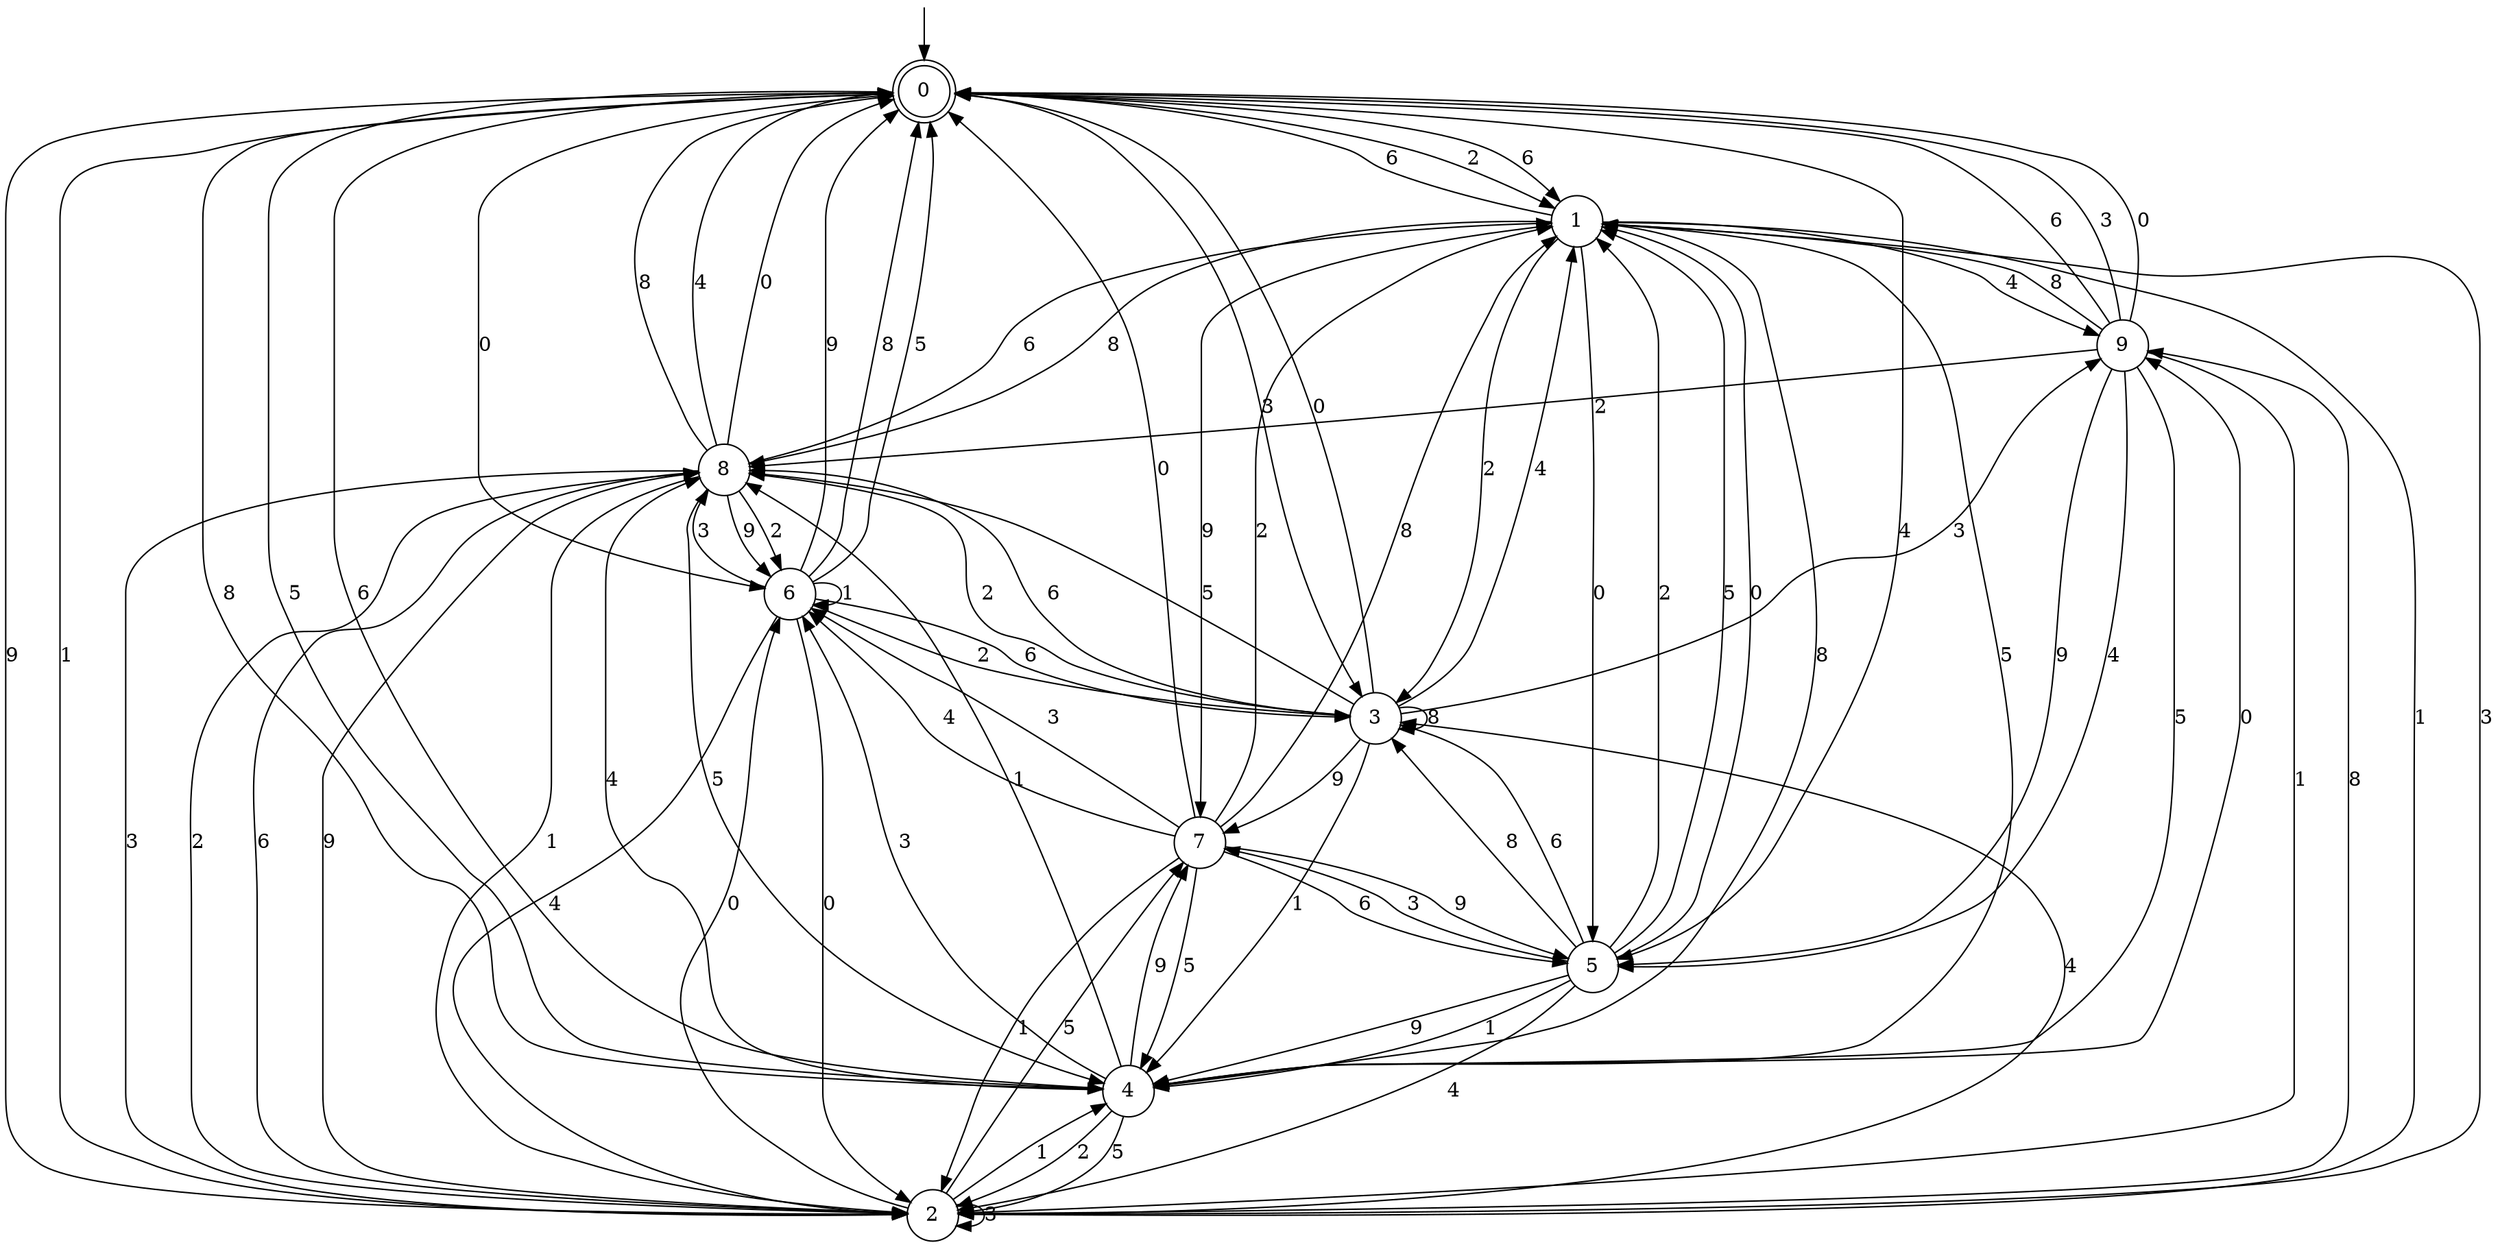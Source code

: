 digraph g {

	s0 [shape="doublecircle" label="0"];
	s1 [shape="circle" label="1"];
	s2 [shape="circle" label="2"];
	s3 [shape="circle" label="3"];
	s4 [shape="circle" label="4"];
	s5 [shape="circle" label="5"];
	s6 [shape="circle" label="6"];
	s7 [shape="circle" label="7"];
	s8 [shape="circle" label="8"];
	s9 [shape="circle" label="9"];
	s0 -> s1 [label="2"];
	s0 -> s1 [label="6"];
	s0 -> s2 [label="9"];
	s0 -> s2 [label="1"];
	s0 -> s3 [label="3"];
	s0 -> s4 [label="8"];
	s0 -> s4 [label="5"];
	s0 -> s5 [label="4"];
	s0 -> s6 [label="0"];
	s1 -> s3 [label="2"];
	s1 -> s0 [label="6"];
	s1 -> s7 [label="9"];
	s1 -> s2 [label="1"];
	s1 -> s2 [label="3"];
	s1 -> s8 [label="8"];
	s1 -> s4 [label="5"];
	s1 -> s9 [label="4"];
	s1 -> s5 [label="0"];
	s2 -> s8 [label="2"];
	s2 -> s8 [label="6"];
	s2 -> s8 [label="9"];
	s2 -> s4 [label="1"];
	s2 -> s2 [label="3"];
	s2 -> s9 [label="8"];
	s2 -> s7 [label="5"];
	s2 -> s3 [label="4"];
	s2 -> s6 [label="0"];
	s3 -> s8 [label="2"];
	s3 -> s8 [label="6"];
	s3 -> s7 [label="9"];
	s3 -> s4 [label="1"];
	s3 -> s9 [label="3"];
	s3 -> s3 [label="8"];
	s3 -> s8 [label="5"];
	s3 -> s1 [label="4"];
	s3 -> s0 [label="0"];
	s4 -> s2 [label="2"];
	s4 -> s0 [label="6"];
	s4 -> s7 [label="9"];
	s4 -> s8 [label="1"];
	s4 -> s6 [label="3"];
	s4 -> s1 [label="8"];
	s4 -> s2 [label="5"];
	s4 -> s8 [label="4"];
	s4 -> s9 [label="0"];
	s5 -> s1 [label="2"];
	s5 -> s3 [label="6"];
	s5 -> s4 [label="9"];
	s5 -> s4 [label="1"];
	s5 -> s7 [label="3"];
	s5 -> s3 [label="8"];
	s5 -> s1 [label="5"];
	s5 -> s2 [label="4"];
	s5 -> s1 [label="0"];
	s6 -> s3 [label="2"];
	s6 -> s3 [label="6"];
	s6 -> s0 [label="9"];
	s6 -> s6 [label="1"];
	s6 -> s8 [label="3"];
	s6 -> s0 [label="8"];
	s6 -> s0 [label="5"];
	s6 -> s2 [label="4"];
	s6 -> s2 [label="0"];
	s7 -> s1 [label="2"];
	s7 -> s5 [label="6"];
	s7 -> s5 [label="9"];
	s7 -> s2 [label="1"];
	s7 -> s6 [label="3"];
	s7 -> s1 [label="8"];
	s7 -> s4 [label="5"];
	s7 -> s6 [label="4"];
	s7 -> s0 [label="0"];
	s8 -> s6 [label="2"];
	s8 -> s1 [label="6"];
	s8 -> s6 [label="9"];
	s8 -> s2 [label="1"];
	s8 -> s2 [label="3"];
	s8 -> s0 [label="8"];
	s8 -> s4 [label="5"];
	s8 -> s0 [label="4"];
	s8 -> s0 [label="0"];
	s9 -> s8 [label="2"];
	s9 -> s0 [label="6"];
	s9 -> s5 [label="9"];
	s9 -> s2 [label="1"];
	s9 -> s0 [label="3"];
	s9 -> s1 [label="8"];
	s9 -> s4 [label="5"];
	s9 -> s5 [label="4"];
	s9 -> s0 [label="0"];

__start0 [label="" shape="none" width="0" height="0"];
__start0 -> s0;

}
